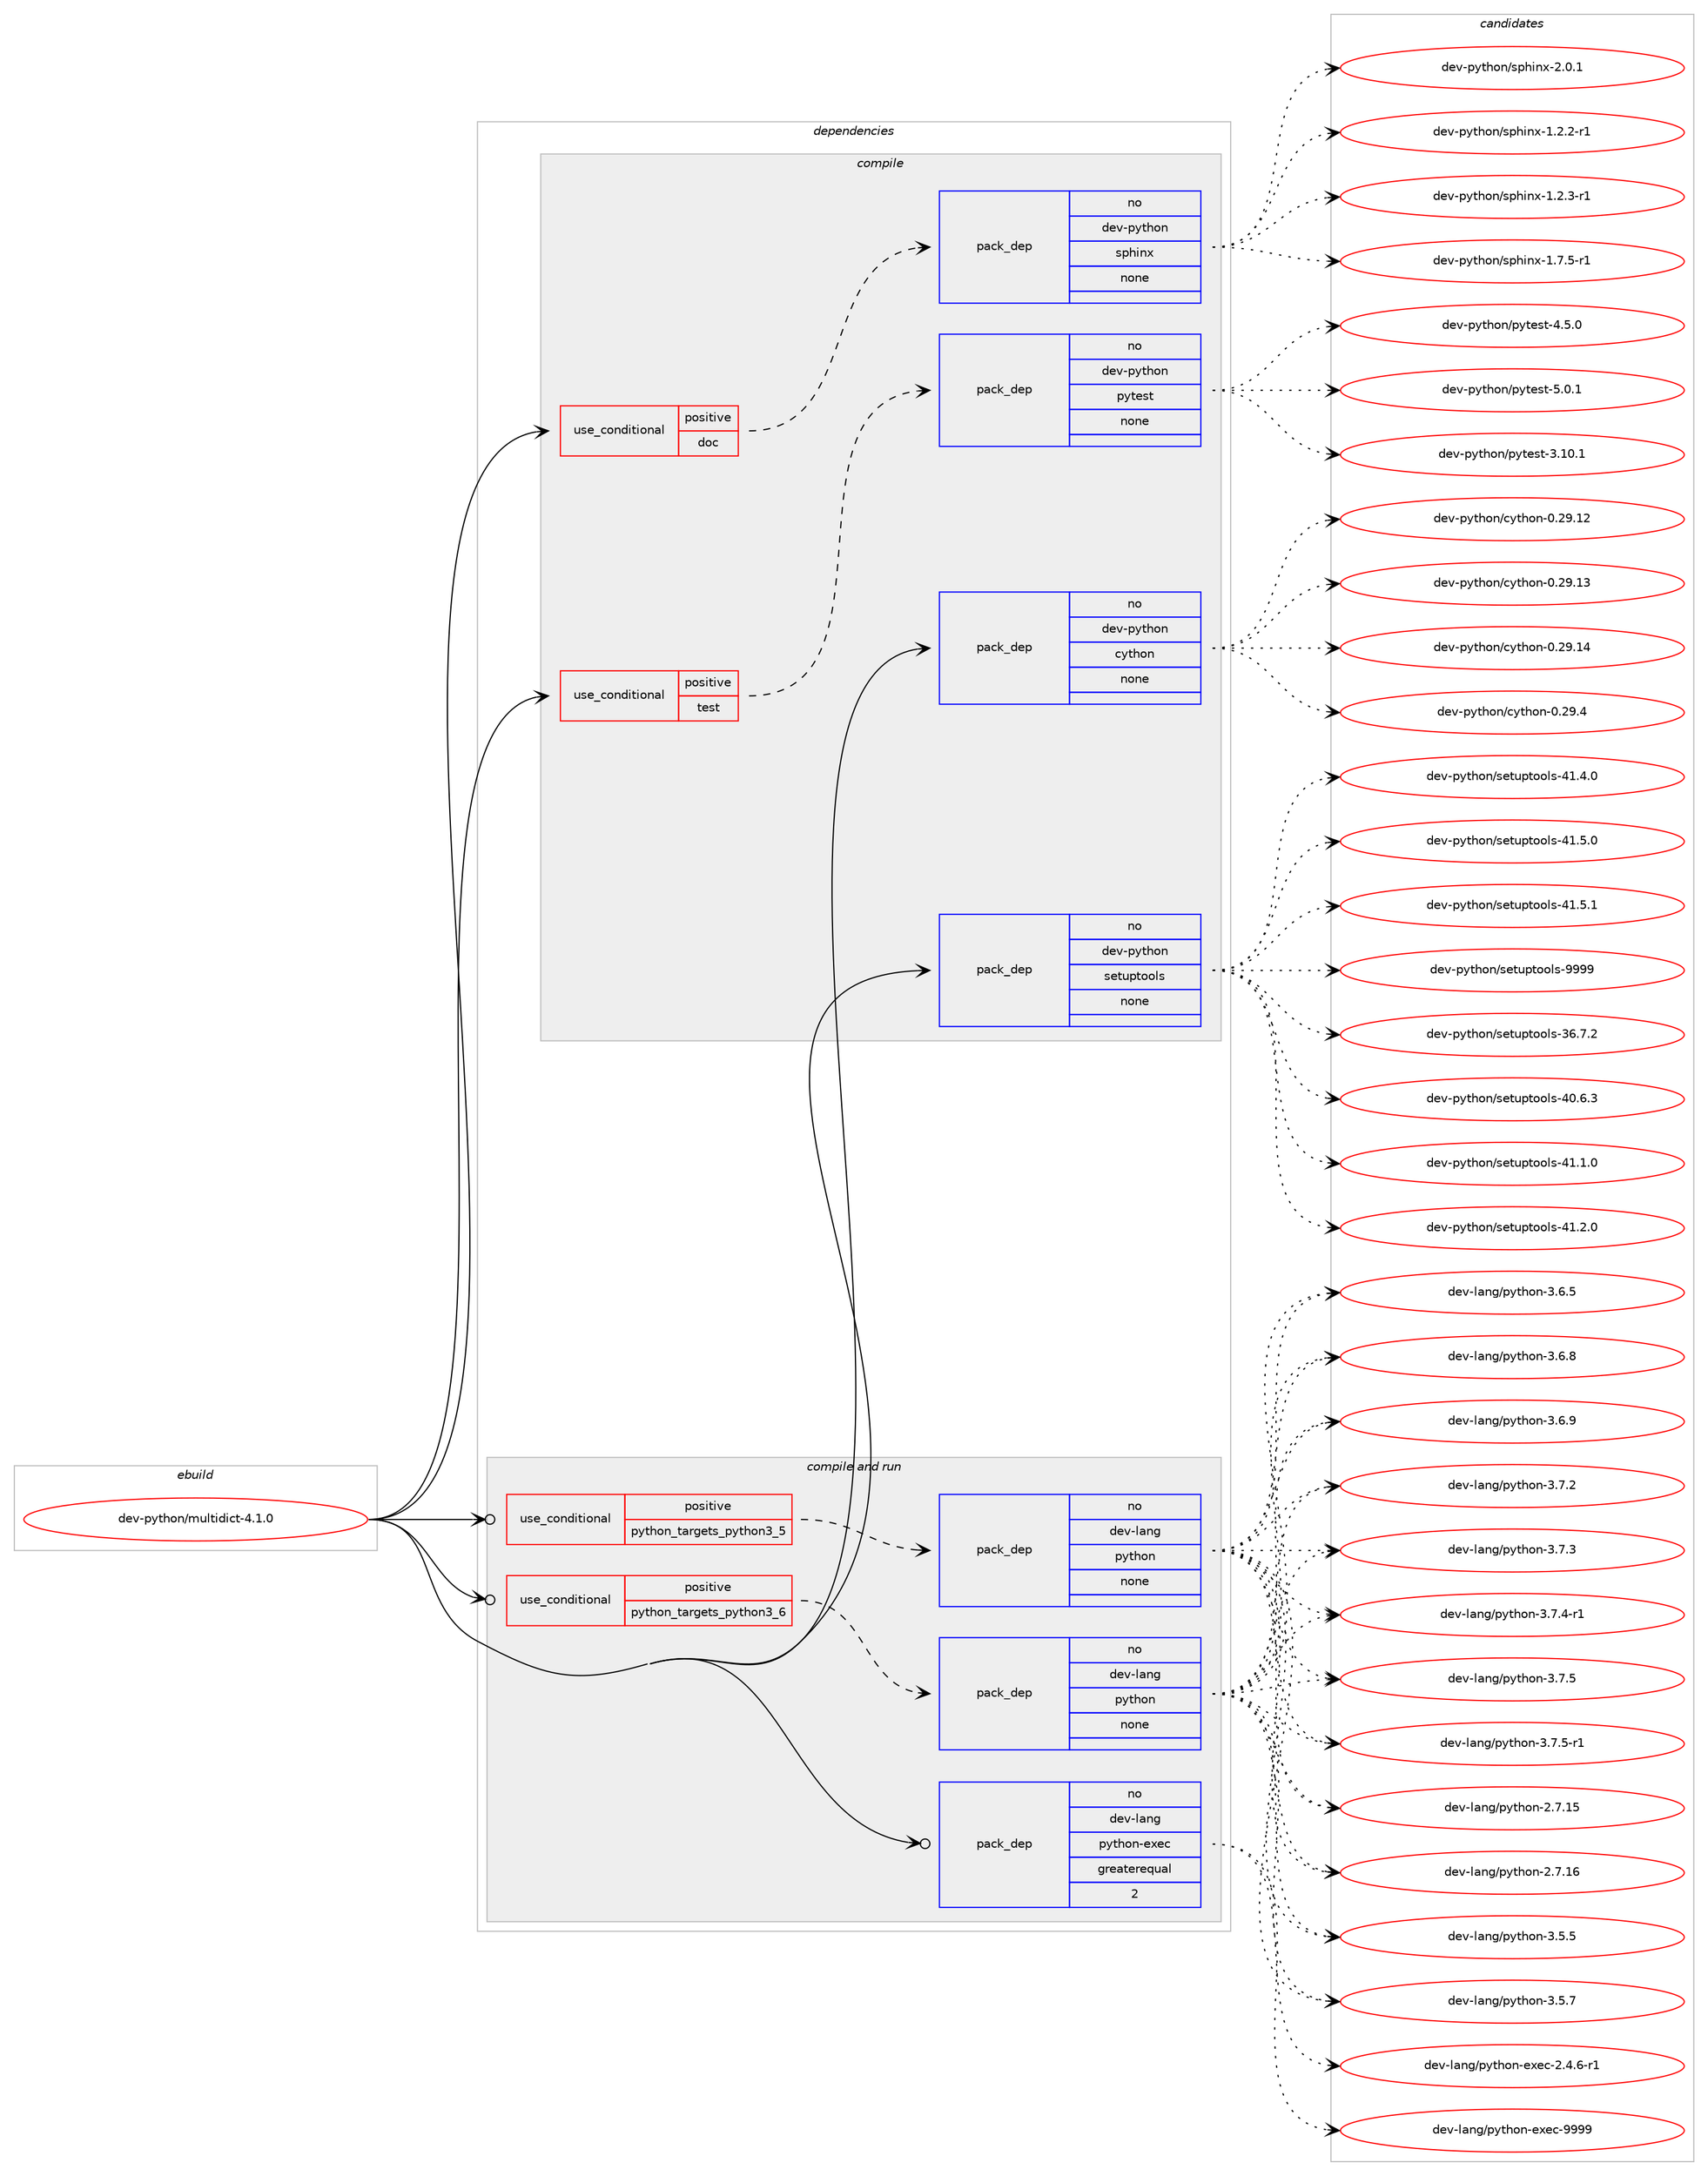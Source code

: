 digraph prolog {

# *************
# Graph options
# *************

newrank=true;
concentrate=true;
compound=true;
graph [rankdir=LR,fontname=Helvetica,fontsize=10,ranksep=1.5];#, ranksep=2.5, nodesep=0.2];
edge  [arrowhead=vee];
node  [fontname=Helvetica,fontsize=10];

# **********
# The ebuild
# **********

subgraph cluster_leftcol {
color=gray;
rank=same;
label=<<i>ebuild</i>>;
id [label="dev-python/multidict-4.1.0", color=red, width=4, href="../dev-python/multidict-4.1.0.svg"];
}

# ****************
# The dependencies
# ****************

subgraph cluster_midcol {
color=gray;
label=<<i>dependencies</i>>;
subgraph cluster_compile {
fillcolor="#eeeeee";
style=filled;
label=<<i>compile</i>>;
subgraph cond142737 {
dependency615294 [label=<<TABLE BORDER="0" CELLBORDER="1" CELLSPACING="0" CELLPADDING="4"><TR><TD ROWSPAN="3" CELLPADDING="10">use_conditional</TD></TR><TR><TD>positive</TD></TR><TR><TD>doc</TD></TR></TABLE>>, shape=none, color=red];
subgraph pack460752 {
dependency615295 [label=<<TABLE BORDER="0" CELLBORDER="1" CELLSPACING="0" CELLPADDING="4" WIDTH="220"><TR><TD ROWSPAN="6" CELLPADDING="30">pack_dep</TD></TR><TR><TD WIDTH="110">no</TD></TR><TR><TD>dev-python</TD></TR><TR><TD>sphinx</TD></TR><TR><TD>none</TD></TR><TR><TD></TD></TR></TABLE>>, shape=none, color=blue];
}
dependency615294:e -> dependency615295:w [weight=20,style="dashed",arrowhead="vee"];
}
id:e -> dependency615294:w [weight=20,style="solid",arrowhead="vee"];
subgraph cond142738 {
dependency615296 [label=<<TABLE BORDER="0" CELLBORDER="1" CELLSPACING="0" CELLPADDING="4"><TR><TD ROWSPAN="3" CELLPADDING="10">use_conditional</TD></TR><TR><TD>positive</TD></TR><TR><TD>test</TD></TR></TABLE>>, shape=none, color=red];
subgraph pack460753 {
dependency615297 [label=<<TABLE BORDER="0" CELLBORDER="1" CELLSPACING="0" CELLPADDING="4" WIDTH="220"><TR><TD ROWSPAN="6" CELLPADDING="30">pack_dep</TD></TR><TR><TD WIDTH="110">no</TD></TR><TR><TD>dev-python</TD></TR><TR><TD>pytest</TD></TR><TR><TD>none</TD></TR><TR><TD></TD></TR></TABLE>>, shape=none, color=blue];
}
dependency615296:e -> dependency615297:w [weight=20,style="dashed",arrowhead="vee"];
}
id:e -> dependency615296:w [weight=20,style="solid",arrowhead="vee"];
subgraph pack460754 {
dependency615298 [label=<<TABLE BORDER="0" CELLBORDER="1" CELLSPACING="0" CELLPADDING="4" WIDTH="220"><TR><TD ROWSPAN="6" CELLPADDING="30">pack_dep</TD></TR><TR><TD WIDTH="110">no</TD></TR><TR><TD>dev-python</TD></TR><TR><TD>cython</TD></TR><TR><TD>none</TD></TR><TR><TD></TD></TR></TABLE>>, shape=none, color=blue];
}
id:e -> dependency615298:w [weight=20,style="solid",arrowhead="vee"];
subgraph pack460755 {
dependency615299 [label=<<TABLE BORDER="0" CELLBORDER="1" CELLSPACING="0" CELLPADDING="4" WIDTH="220"><TR><TD ROWSPAN="6" CELLPADDING="30">pack_dep</TD></TR><TR><TD WIDTH="110">no</TD></TR><TR><TD>dev-python</TD></TR><TR><TD>setuptools</TD></TR><TR><TD>none</TD></TR><TR><TD></TD></TR></TABLE>>, shape=none, color=blue];
}
id:e -> dependency615299:w [weight=20,style="solid",arrowhead="vee"];
}
subgraph cluster_compileandrun {
fillcolor="#eeeeee";
style=filled;
label=<<i>compile and run</i>>;
subgraph cond142739 {
dependency615300 [label=<<TABLE BORDER="0" CELLBORDER="1" CELLSPACING="0" CELLPADDING="4"><TR><TD ROWSPAN="3" CELLPADDING="10">use_conditional</TD></TR><TR><TD>positive</TD></TR><TR><TD>python_targets_python3_5</TD></TR></TABLE>>, shape=none, color=red];
subgraph pack460756 {
dependency615301 [label=<<TABLE BORDER="0" CELLBORDER="1" CELLSPACING="0" CELLPADDING="4" WIDTH="220"><TR><TD ROWSPAN="6" CELLPADDING="30">pack_dep</TD></TR><TR><TD WIDTH="110">no</TD></TR><TR><TD>dev-lang</TD></TR><TR><TD>python</TD></TR><TR><TD>none</TD></TR><TR><TD></TD></TR></TABLE>>, shape=none, color=blue];
}
dependency615300:e -> dependency615301:w [weight=20,style="dashed",arrowhead="vee"];
}
id:e -> dependency615300:w [weight=20,style="solid",arrowhead="odotvee"];
subgraph cond142740 {
dependency615302 [label=<<TABLE BORDER="0" CELLBORDER="1" CELLSPACING="0" CELLPADDING="4"><TR><TD ROWSPAN="3" CELLPADDING="10">use_conditional</TD></TR><TR><TD>positive</TD></TR><TR><TD>python_targets_python3_6</TD></TR></TABLE>>, shape=none, color=red];
subgraph pack460757 {
dependency615303 [label=<<TABLE BORDER="0" CELLBORDER="1" CELLSPACING="0" CELLPADDING="4" WIDTH="220"><TR><TD ROWSPAN="6" CELLPADDING="30">pack_dep</TD></TR><TR><TD WIDTH="110">no</TD></TR><TR><TD>dev-lang</TD></TR><TR><TD>python</TD></TR><TR><TD>none</TD></TR><TR><TD></TD></TR></TABLE>>, shape=none, color=blue];
}
dependency615302:e -> dependency615303:w [weight=20,style="dashed",arrowhead="vee"];
}
id:e -> dependency615302:w [weight=20,style="solid",arrowhead="odotvee"];
subgraph pack460758 {
dependency615304 [label=<<TABLE BORDER="0" CELLBORDER="1" CELLSPACING="0" CELLPADDING="4" WIDTH="220"><TR><TD ROWSPAN="6" CELLPADDING="30">pack_dep</TD></TR><TR><TD WIDTH="110">no</TD></TR><TR><TD>dev-lang</TD></TR><TR><TD>python-exec</TD></TR><TR><TD>greaterequal</TD></TR><TR><TD>2</TD></TR></TABLE>>, shape=none, color=blue];
}
id:e -> dependency615304:w [weight=20,style="solid",arrowhead="odotvee"];
}
subgraph cluster_run {
fillcolor="#eeeeee";
style=filled;
label=<<i>run</i>>;
}
}

# **************
# The candidates
# **************

subgraph cluster_choices {
rank=same;
color=gray;
label=<<i>candidates</i>>;

subgraph choice460752 {
color=black;
nodesep=1;
choice10010111845112121116104111110471151121041051101204549465046504511449 [label="dev-python/sphinx-1.2.2-r1", color=red, width=4,href="../dev-python/sphinx-1.2.2-r1.svg"];
choice10010111845112121116104111110471151121041051101204549465046514511449 [label="dev-python/sphinx-1.2.3-r1", color=red, width=4,href="../dev-python/sphinx-1.2.3-r1.svg"];
choice10010111845112121116104111110471151121041051101204549465546534511449 [label="dev-python/sphinx-1.7.5-r1", color=red, width=4,href="../dev-python/sphinx-1.7.5-r1.svg"];
choice1001011184511212111610411111047115112104105110120455046484649 [label="dev-python/sphinx-2.0.1", color=red, width=4,href="../dev-python/sphinx-2.0.1.svg"];
dependency615295:e -> choice10010111845112121116104111110471151121041051101204549465046504511449:w [style=dotted,weight="100"];
dependency615295:e -> choice10010111845112121116104111110471151121041051101204549465046514511449:w [style=dotted,weight="100"];
dependency615295:e -> choice10010111845112121116104111110471151121041051101204549465546534511449:w [style=dotted,weight="100"];
dependency615295:e -> choice1001011184511212111610411111047115112104105110120455046484649:w [style=dotted,weight="100"];
}
subgraph choice460753 {
color=black;
nodesep=1;
choice100101118451121211161041111104711212111610111511645514649484649 [label="dev-python/pytest-3.10.1", color=red, width=4,href="../dev-python/pytest-3.10.1.svg"];
choice1001011184511212111610411111047112121116101115116455246534648 [label="dev-python/pytest-4.5.0", color=red, width=4,href="../dev-python/pytest-4.5.0.svg"];
choice1001011184511212111610411111047112121116101115116455346484649 [label="dev-python/pytest-5.0.1", color=red, width=4,href="../dev-python/pytest-5.0.1.svg"];
dependency615297:e -> choice100101118451121211161041111104711212111610111511645514649484649:w [style=dotted,weight="100"];
dependency615297:e -> choice1001011184511212111610411111047112121116101115116455246534648:w [style=dotted,weight="100"];
dependency615297:e -> choice1001011184511212111610411111047112121116101115116455346484649:w [style=dotted,weight="100"];
}
subgraph choice460754 {
color=black;
nodesep=1;
choice1001011184511212111610411111047991211161041111104548465057464950 [label="dev-python/cython-0.29.12", color=red, width=4,href="../dev-python/cython-0.29.12.svg"];
choice1001011184511212111610411111047991211161041111104548465057464951 [label="dev-python/cython-0.29.13", color=red, width=4,href="../dev-python/cython-0.29.13.svg"];
choice1001011184511212111610411111047991211161041111104548465057464952 [label="dev-python/cython-0.29.14", color=red, width=4,href="../dev-python/cython-0.29.14.svg"];
choice10010111845112121116104111110479912111610411111045484650574652 [label="dev-python/cython-0.29.4", color=red, width=4,href="../dev-python/cython-0.29.4.svg"];
dependency615298:e -> choice1001011184511212111610411111047991211161041111104548465057464950:w [style=dotted,weight="100"];
dependency615298:e -> choice1001011184511212111610411111047991211161041111104548465057464951:w [style=dotted,weight="100"];
dependency615298:e -> choice1001011184511212111610411111047991211161041111104548465057464952:w [style=dotted,weight="100"];
dependency615298:e -> choice10010111845112121116104111110479912111610411111045484650574652:w [style=dotted,weight="100"];
}
subgraph choice460755 {
color=black;
nodesep=1;
choice100101118451121211161041111104711510111611711211611111110811545515446554650 [label="dev-python/setuptools-36.7.2", color=red, width=4,href="../dev-python/setuptools-36.7.2.svg"];
choice100101118451121211161041111104711510111611711211611111110811545524846544651 [label="dev-python/setuptools-40.6.3", color=red, width=4,href="../dev-python/setuptools-40.6.3.svg"];
choice100101118451121211161041111104711510111611711211611111110811545524946494648 [label="dev-python/setuptools-41.1.0", color=red, width=4,href="../dev-python/setuptools-41.1.0.svg"];
choice100101118451121211161041111104711510111611711211611111110811545524946504648 [label="dev-python/setuptools-41.2.0", color=red, width=4,href="../dev-python/setuptools-41.2.0.svg"];
choice100101118451121211161041111104711510111611711211611111110811545524946524648 [label="dev-python/setuptools-41.4.0", color=red, width=4,href="../dev-python/setuptools-41.4.0.svg"];
choice100101118451121211161041111104711510111611711211611111110811545524946534648 [label="dev-python/setuptools-41.5.0", color=red, width=4,href="../dev-python/setuptools-41.5.0.svg"];
choice100101118451121211161041111104711510111611711211611111110811545524946534649 [label="dev-python/setuptools-41.5.1", color=red, width=4,href="../dev-python/setuptools-41.5.1.svg"];
choice10010111845112121116104111110471151011161171121161111111081154557575757 [label="dev-python/setuptools-9999", color=red, width=4,href="../dev-python/setuptools-9999.svg"];
dependency615299:e -> choice100101118451121211161041111104711510111611711211611111110811545515446554650:w [style=dotted,weight="100"];
dependency615299:e -> choice100101118451121211161041111104711510111611711211611111110811545524846544651:w [style=dotted,weight="100"];
dependency615299:e -> choice100101118451121211161041111104711510111611711211611111110811545524946494648:w [style=dotted,weight="100"];
dependency615299:e -> choice100101118451121211161041111104711510111611711211611111110811545524946504648:w [style=dotted,weight="100"];
dependency615299:e -> choice100101118451121211161041111104711510111611711211611111110811545524946524648:w [style=dotted,weight="100"];
dependency615299:e -> choice100101118451121211161041111104711510111611711211611111110811545524946534648:w [style=dotted,weight="100"];
dependency615299:e -> choice100101118451121211161041111104711510111611711211611111110811545524946534649:w [style=dotted,weight="100"];
dependency615299:e -> choice10010111845112121116104111110471151011161171121161111111081154557575757:w [style=dotted,weight="100"];
}
subgraph choice460756 {
color=black;
nodesep=1;
choice10010111845108971101034711212111610411111045504655464953 [label="dev-lang/python-2.7.15", color=red, width=4,href="../dev-lang/python-2.7.15.svg"];
choice10010111845108971101034711212111610411111045504655464954 [label="dev-lang/python-2.7.16", color=red, width=4,href="../dev-lang/python-2.7.16.svg"];
choice100101118451089711010347112121116104111110455146534653 [label="dev-lang/python-3.5.5", color=red, width=4,href="../dev-lang/python-3.5.5.svg"];
choice100101118451089711010347112121116104111110455146534655 [label="dev-lang/python-3.5.7", color=red, width=4,href="../dev-lang/python-3.5.7.svg"];
choice100101118451089711010347112121116104111110455146544653 [label="dev-lang/python-3.6.5", color=red, width=4,href="../dev-lang/python-3.6.5.svg"];
choice100101118451089711010347112121116104111110455146544656 [label="dev-lang/python-3.6.8", color=red, width=4,href="../dev-lang/python-3.6.8.svg"];
choice100101118451089711010347112121116104111110455146544657 [label="dev-lang/python-3.6.9", color=red, width=4,href="../dev-lang/python-3.6.9.svg"];
choice100101118451089711010347112121116104111110455146554650 [label="dev-lang/python-3.7.2", color=red, width=4,href="../dev-lang/python-3.7.2.svg"];
choice100101118451089711010347112121116104111110455146554651 [label="dev-lang/python-3.7.3", color=red, width=4,href="../dev-lang/python-3.7.3.svg"];
choice1001011184510897110103471121211161041111104551465546524511449 [label="dev-lang/python-3.7.4-r1", color=red, width=4,href="../dev-lang/python-3.7.4-r1.svg"];
choice100101118451089711010347112121116104111110455146554653 [label="dev-lang/python-3.7.5", color=red, width=4,href="../dev-lang/python-3.7.5.svg"];
choice1001011184510897110103471121211161041111104551465546534511449 [label="dev-lang/python-3.7.5-r1", color=red, width=4,href="../dev-lang/python-3.7.5-r1.svg"];
dependency615301:e -> choice10010111845108971101034711212111610411111045504655464953:w [style=dotted,weight="100"];
dependency615301:e -> choice10010111845108971101034711212111610411111045504655464954:w [style=dotted,weight="100"];
dependency615301:e -> choice100101118451089711010347112121116104111110455146534653:w [style=dotted,weight="100"];
dependency615301:e -> choice100101118451089711010347112121116104111110455146534655:w [style=dotted,weight="100"];
dependency615301:e -> choice100101118451089711010347112121116104111110455146544653:w [style=dotted,weight="100"];
dependency615301:e -> choice100101118451089711010347112121116104111110455146544656:w [style=dotted,weight="100"];
dependency615301:e -> choice100101118451089711010347112121116104111110455146544657:w [style=dotted,weight="100"];
dependency615301:e -> choice100101118451089711010347112121116104111110455146554650:w [style=dotted,weight="100"];
dependency615301:e -> choice100101118451089711010347112121116104111110455146554651:w [style=dotted,weight="100"];
dependency615301:e -> choice1001011184510897110103471121211161041111104551465546524511449:w [style=dotted,weight="100"];
dependency615301:e -> choice100101118451089711010347112121116104111110455146554653:w [style=dotted,weight="100"];
dependency615301:e -> choice1001011184510897110103471121211161041111104551465546534511449:w [style=dotted,weight="100"];
}
subgraph choice460757 {
color=black;
nodesep=1;
choice10010111845108971101034711212111610411111045504655464953 [label="dev-lang/python-2.7.15", color=red, width=4,href="../dev-lang/python-2.7.15.svg"];
choice10010111845108971101034711212111610411111045504655464954 [label="dev-lang/python-2.7.16", color=red, width=4,href="../dev-lang/python-2.7.16.svg"];
choice100101118451089711010347112121116104111110455146534653 [label="dev-lang/python-3.5.5", color=red, width=4,href="../dev-lang/python-3.5.5.svg"];
choice100101118451089711010347112121116104111110455146534655 [label="dev-lang/python-3.5.7", color=red, width=4,href="../dev-lang/python-3.5.7.svg"];
choice100101118451089711010347112121116104111110455146544653 [label="dev-lang/python-3.6.5", color=red, width=4,href="../dev-lang/python-3.6.5.svg"];
choice100101118451089711010347112121116104111110455146544656 [label="dev-lang/python-3.6.8", color=red, width=4,href="../dev-lang/python-3.6.8.svg"];
choice100101118451089711010347112121116104111110455146544657 [label="dev-lang/python-3.6.9", color=red, width=4,href="../dev-lang/python-3.6.9.svg"];
choice100101118451089711010347112121116104111110455146554650 [label="dev-lang/python-3.7.2", color=red, width=4,href="../dev-lang/python-3.7.2.svg"];
choice100101118451089711010347112121116104111110455146554651 [label="dev-lang/python-3.7.3", color=red, width=4,href="../dev-lang/python-3.7.3.svg"];
choice1001011184510897110103471121211161041111104551465546524511449 [label="dev-lang/python-3.7.4-r1", color=red, width=4,href="../dev-lang/python-3.7.4-r1.svg"];
choice100101118451089711010347112121116104111110455146554653 [label="dev-lang/python-3.7.5", color=red, width=4,href="../dev-lang/python-3.7.5.svg"];
choice1001011184510897110103471121211161041111104551465546534511449 [label="dev-lang/python-3.7.5-r1", color=red, width=4,href="../dev-lang/python-3.7.5-r1.svg"];
dependency615303:e -> choice10010111845108971101034711212111610411111045504655464953:w [style=dotted,weight="100"];
dependency615303:e -> choice10010111845108971101034711212111610411111045504655464954:w [style=dotted,weight="100"];
dependency615303:e -> choice100101118451089711010347112121116104111110455146534653:w [style=dotted,weight="100"];
dependency615303:e -> choice100101118451089711010347112121116104111110455146534655:w [style=dotted,weight="100"];
dependency615303:e -> choice100101118451089711010347112121116104111110455146544653:w [style=dotted,weight="100"];
dependency615303:e -> choice100101118451089711010347112121116104111110455146544656:w [style=dotted,weight="100"];
dependency615303:e -> choice100101118451089711010347112121116104111110455146544657:w [style=dotted,weight="100"];
dependency615303:e -> choice100101118451089711010347112121116104111110455146554650:w [style=dotted,weight="100"];
dependency615303:e -> choice100101118451089711010347112121116104111110455146554651:w [style=dotted,weight="100"];
dependency615303:e -> choice1001011184510897110103471121211161041111104551465546524511449:w [style=dotted,weight="100"];
dependency615303:e -> choice100101118451089711010347112121116104111110455146554653:w [style=dotted,weight="100"];
dependency615303:e -> choice1001011184510897110103471121211161041111104551465546534511449:w [style=dotted,weight="100"];
}
subgraph choice460758 {
color=black;
nodesep=1;
choice10010111845108971101034711212111610411111045101120101994550465246544511449 [label="dev-lang/python-exec-2.4.6-r1", color=red, width=4,href="../dev-lang/python-exec-2.4.6-r1.svg"];
choice10010111845108971101034711212111610411111045101120101994557575757 [label="dev-lang/python-exec-9999", color=red, width=4,href="../dev-lang/python-exec-9999.svg"];
dependency615304:e -> choice10010111845108971101034711212111610411111045101120101994550465246544511449:w [style=dotted,weight="100"];
dependency615304:e -> choice10010111845108971101034711212111610411111045101120101994557575757:w [style=dotted,weight="100"];
}
}

}
